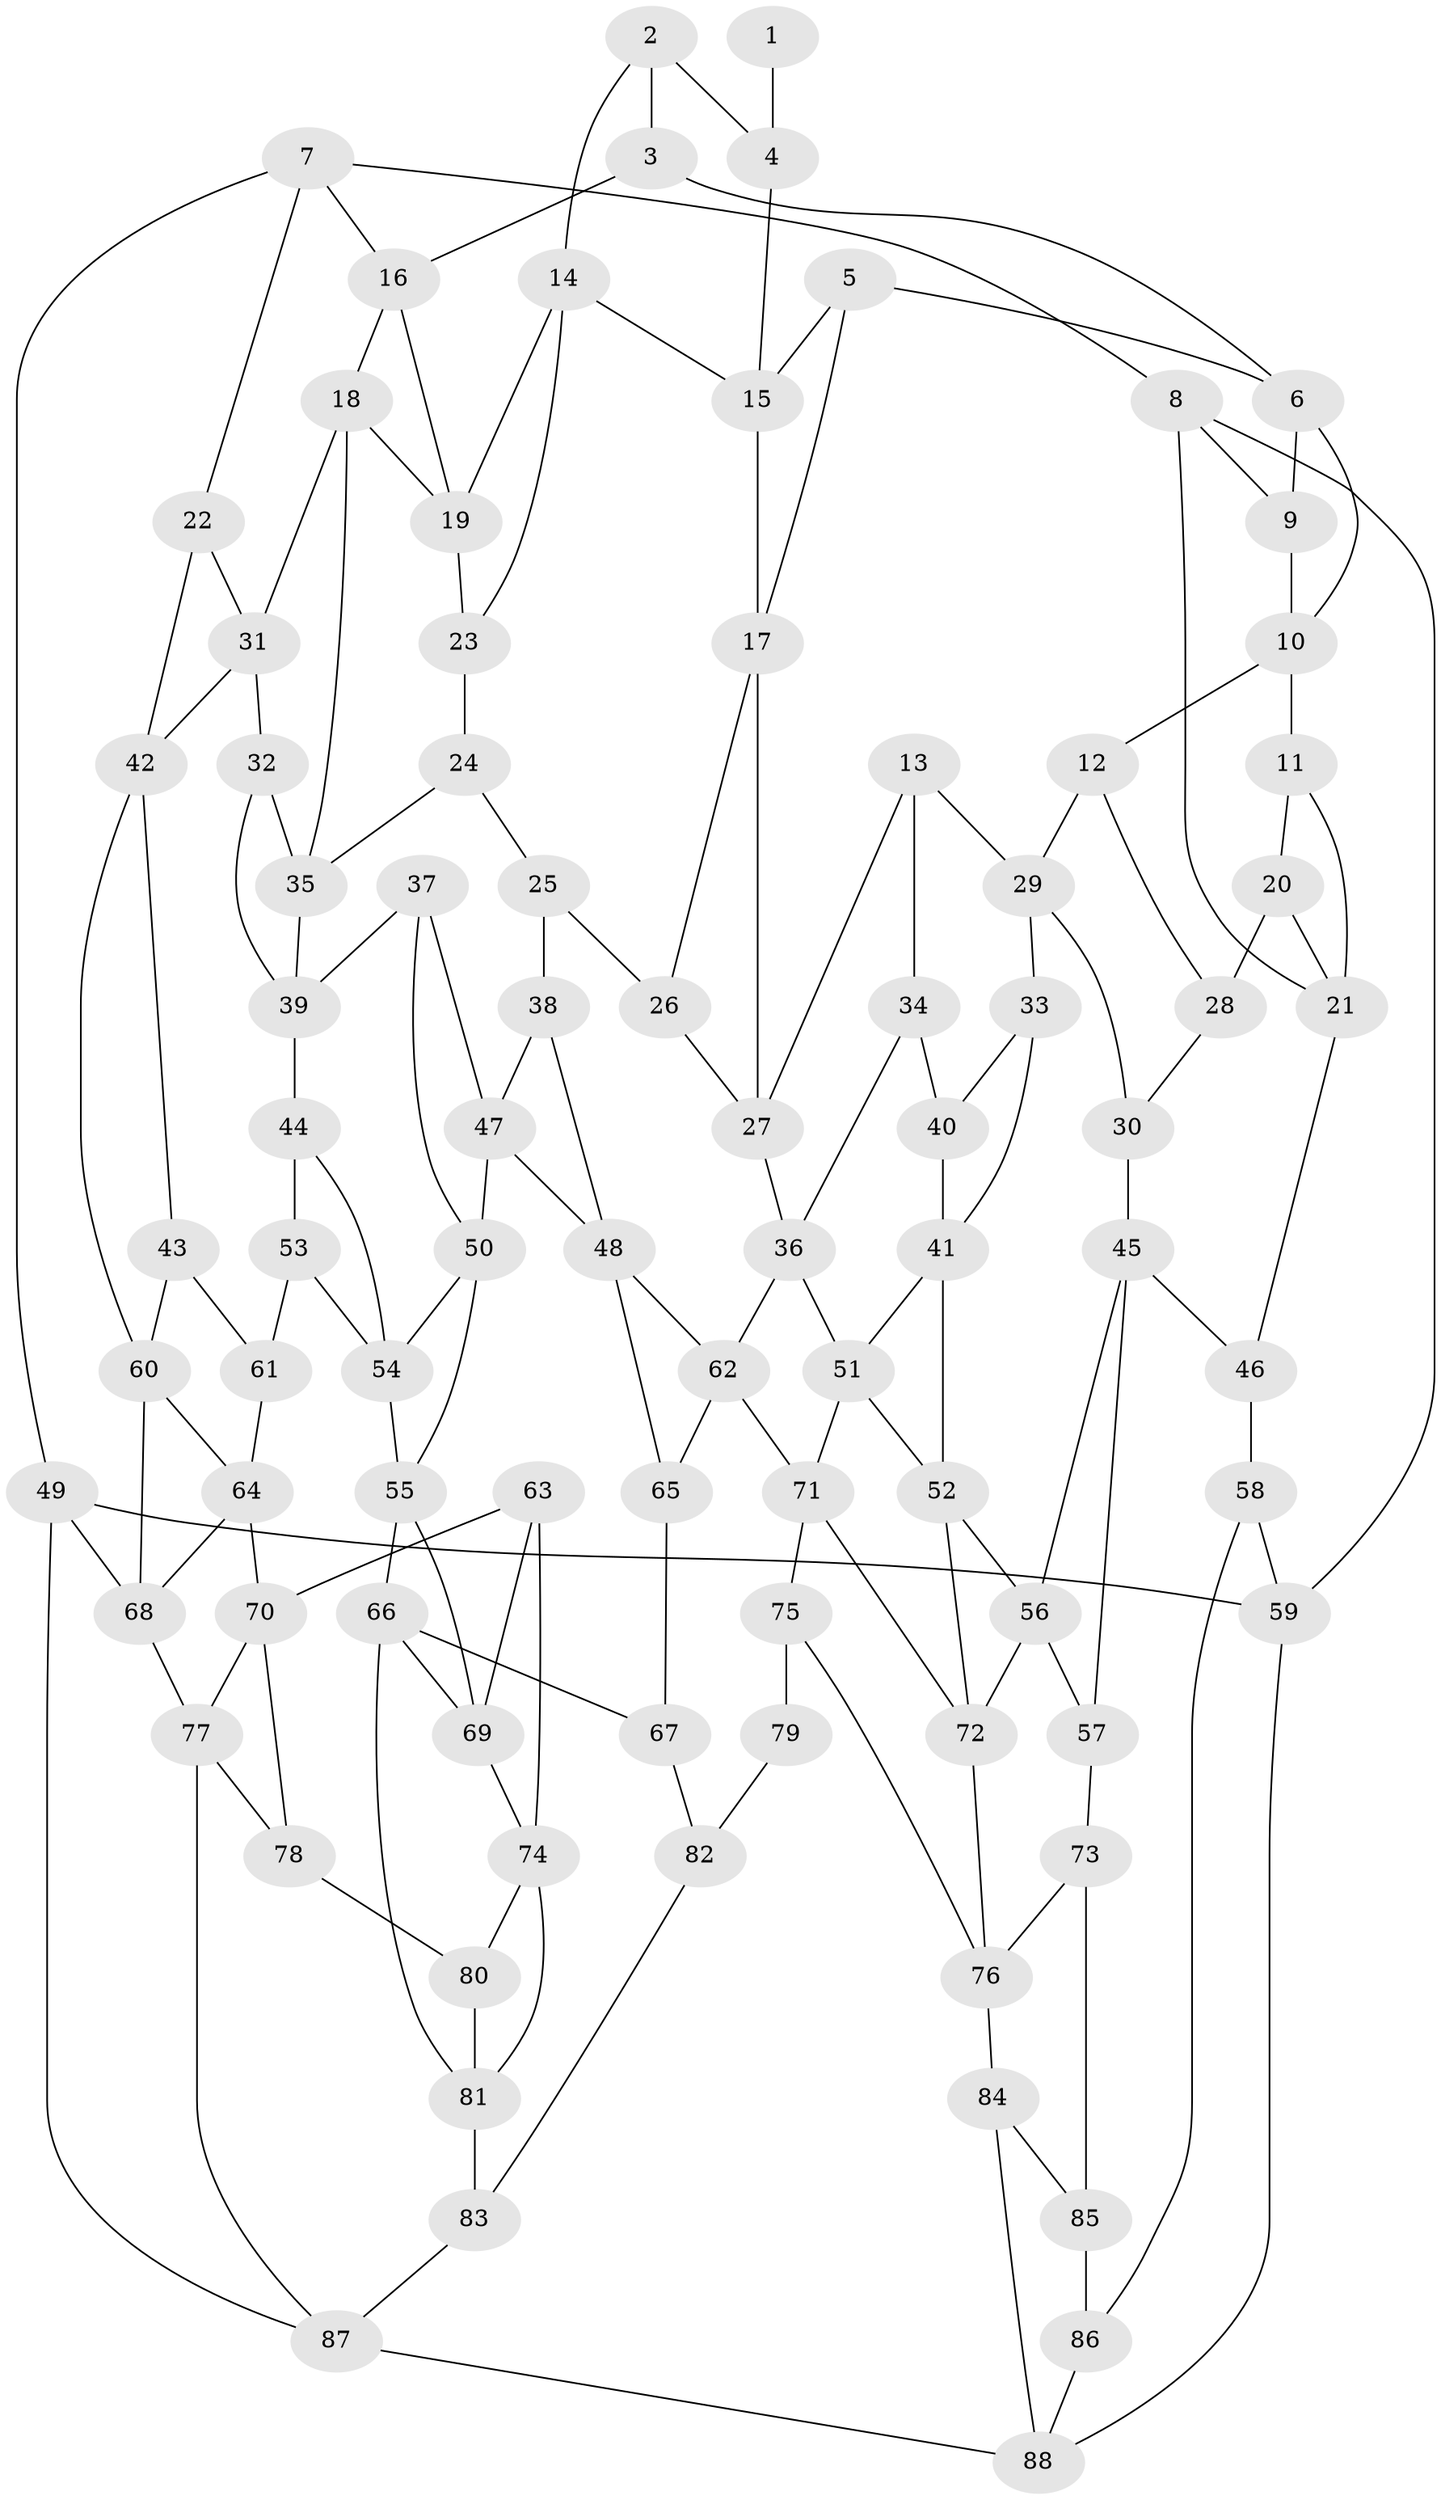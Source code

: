 // original degree distribution, {3: 0.0136986301369863, 4: 0.2191780821917808, 5: 0.5616438356164384, 6: 0.2054794520547945}
// Generated by graph-tools (version 1.1) at 2025/38/03/04/25 23:38:25]
// undirected, 88 vertices, 153 edges
graph export_dot {
  node [color=gray90,style=filled];
  1;
  2;
  3;
  4;
  5;
  6;
  7;
  8;
  9;
  10;
  11;
  12;
  13;
  14;
  15;
  16;
  17;
  18;
  19;
  20;
  21;
  22;
  23;
  24;
  25;
  26;
  27;
  28;
  29;
  30;
  31;
  32;
  33;
  34;
  35;
  36;
  37;
  38;
  39;
  40;
  41;
  42;
  43;
  44;
  45;
  46;
  47;
  48;
  49;
  50;
  51;
  52;
  53;
  54;
  55;
  56;
  57;
  58;
  59;
  60;
  61;
  62;
  63;
  64;
  65;
  66;
  67;
  68;
  69;
  70;
  71;
  72;
  73;
  74;
  75;
  76;
  77;
  78;
  79;
  80;
  81;
  82;
  83;
  84;
  85;
  86;
  87;
  88;
  1 -- 4 [weight=2.0];
  2 -- 3 [weight=1.0];
  2 -- 4 [weight=1.0];
  2 -- 14 [weight=1.0];
  3 -- 6 [weight=1.0];
  3 -- 16 [weight=1.0];
  4 -- 15 [weight=1.0];
  5 -- 6 [weight=1.0];
  5 -- 15 [weight=1.0];
  5 -- 17 [weight=1.0];
  6 -- 9 [weight=1.0];
  6 -- 10 [weight=1.0];
  7 -- 8 [weight=1.0];
  7 -- 16 [weight=1.0];
  7 -- 22 [weight=1.0];
  7 -- 49 [weight=1.0];
  8 -- 9 [weight=1.0];
  8 -- 21 [weight=1.0];
  8 -- 59 [weight=1.0];
  9 -- 10 [weight=1.0];
  10 -- 11 [weight=1.0];
  10 -- 12 [weight=1.0];
  11 -- 20 [weight=1.0];
  11 -- 21 [weight=1.0];
  12 -- 28 [weight=1.0];
  12 -- 29 [weight=1.0];
  13 -- 27 [weight=1.0];
  13 -- 29 [weight=1.0];
  13 -- 34 [weight=1.0];
  14 -- 15 [weight=1.0];
  14 -- 19 [weight=1.0];
  14 -- 23 [weight=1.0];
  15 -- 17 [weight=1.0];
  16 -- 18 [weight=1.0];
  16 -- 19 [weight=1.0];
  17 -- 26 [weight=1.0];
  17 -- 27 [weight=1.0];
  18 -- 19 [weight=1.0];
  18 -- 31 [weight=1.0];
  18 -- 35 [weight=1.0];
  19 -- 23 [weight=1.0];
  20 -- 21 [weight=1.0];
  20 -- 28 [weight=2.0];
  21 -- 46 [weight=1.0];
  22 -- 31 [weight=1.0];
  22 -- 42 [weight=1.0];
  23 -- 24 [weight=1.0];
  24 -- 25 [weight=1.0];
  24 -- 35 [weight=1.0];
  25 -- 26 [weight=1.0];
  25 -- 38 [weight=2.0];
  26 -- 27 [weight=1.0];
  27 -- 36 [weight=1.0];
  28 -- 30 [weight=1.0];
  29 -- 30 [weight=1.0];
  29 -- 33 [weight=1.0];
  30 -- 45 [weight=1.0];
  31 -- 32 [weight=1.0];
  31 -- 42 [weight=1.0];
  32 -- 35 [weight=1.0];
  32 -- 39 [weight=1.0];
  33 -- 40 [weight=1.0];
  33 -- 41 [weight=1.0];
  34 -- 36 [weight=1.0];
  34 -- 40 [weight=2.0];
  35 -- 39 [weight=1.0];
  36 -- 51 [weight=1.0];
  36 -- 62 [weight=1.0];
  37 -- 39 [weight=1.0];
  37 -- 47 [weight=1.0];
  37 -- 50 [weight=1.0];
  38 -- 47 [weight=1.0];
  38 -- 48 [weight=1.0];
  39 -- 44 [weight=1.0];
  40 -- 41 [weight=1.0];
  41 -- 51 [weight=1.0];
  41 -- 52 [weight=1.0];
  42 -- 43 [weight=1.0];
  42 -- 60 [weight=1.0];
  43 -- 60 [weight=1.0];
  43 -- 61 [weight=1.0];
  44 -- 53 [weight=1.0];
  44 -- 54 [weight=1.0];
  45 -- 46 [weight=1.0];
  45 -- 56 [weight=1.0];
  45 -- 57 [weight=1.0];
  46 -- 58 [weight=1.0];
  47 -- 48 [weight=1.0];
  47 -- 50 [weight=1.0];
  48 -- 62 [weight=1.0];
  48 -- 65 [weight=1.0];
  49 -- 59 [weight=1.0];
  49 -- 68 [weight=1.0];
  49 -- 87 [weight=1.0];
  50 -- 54 [weight=1.0];
  50 -- 55 [weight=1.0];
  51 -- 52 [weight=1.0];
  51 -- 71 [weight=1.0];
  52 -- 56 [weight=1.0];
  52 -- 72 [weight=1.0];
  53 -- 54 [weight=1.0];
  53 -- 61 [weight=2.0];
  54 -- 55 [weight=1.0];
  55 -- 66 [weight=1.0];
  55 -- 69 [weight=1.0];
  56 -- 57 [weight=1.0];
  56 -- 72 [weight=1.0];
  57 -- 73 [weight=1.0];
  58 -- 59 [weight=1.0];
  58 -- 86 [weight=1.0];
  59 -- 88 [weight=1.0];
  60 -- 64 [weight=1.0];
  60 -- 68 [weight=1.0];
  61 -- 64 [weight=1.0];
  62 -- 65 [weight=1.0];
  62 -- 71 [weight=1.0];
  63 -- 69 [weight=1.0];
  63 -- 70 [weight=1.0];
  63 -- 74 [weight=1.0];
  64 -- 68 [weight=1.0];
  64 -- 70 [weight=1.0];
  65 -- 67 [weight=1.0];
  66 -- 67 [weight=1.0];
  66 -- 69 [weight=1.0];
  66 -- 81 [weight=1.0];
  67 -- 82 [weight=1.0];
  68 -- 77 [weight=1.0];
  69 -- 74 [weight=1.0];
  70 -- 77 [weight=1.0];
  70 -- 78 [weight=1.0];
  71 -- 72 [weight=1.0];
  71 -- 75 [weight=1.0];
  72 -- 76 [weight=1.0];
  73 -- 76 [weight=1.0];
  73 -- 85 [weight=1.0];
  74 -- 80 [weight=1.0];
  74 -- 81 [weight=1.0];
  75 -- 76 [weight=1.0];
  75 -- 79 [weight=2.0];
  76 -- 84 [weight=1.0];
  77 -- 78 [weight=1.0];
  77 -- 87 [weight=1.0];
  78 -- 80 [weight=2.0];
  79 -- 82 [weight=2.0];
  80 -- 81 [weight=1.0];
  81 -- 83 [weight=1.0];
  82 -- 83 [weight=1.0];
  83 -- 87 [weight=1.0];
  84 -- 85 [weight=1.0];
  84 -- 88 [weight=1.0];
  85 -- 86 [weight=2.0];
  86 -- 88 [weight=1.0];
  87 -- 88 [weight=1.0];
}
